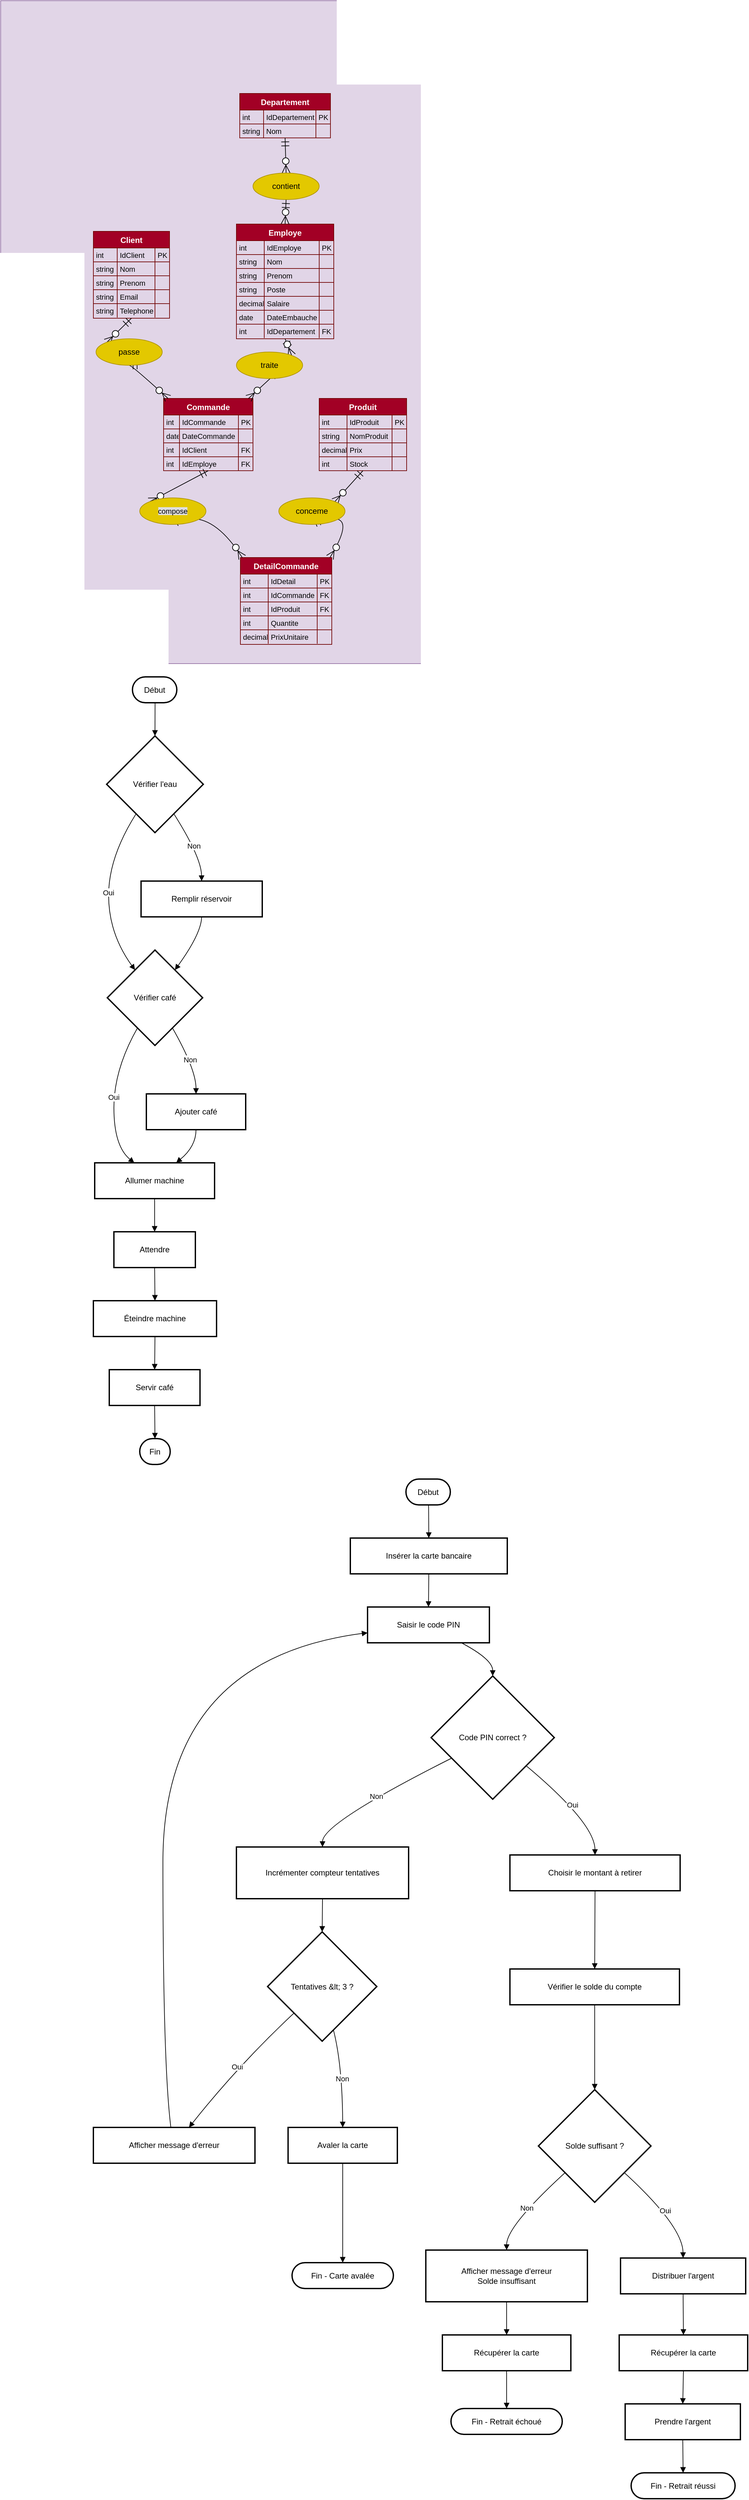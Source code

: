 <mxfile version="27.0.6">
  <diagram name="Page-1" id="S9b2VpT4zRNvYPgsGg4x">
    <mxGraphModel grid="1" page="1" gridSize="10" guides="1" tooltips="1" connect="1" arrows="1" fold="1" pageScale="1" pageWidth="827" pageHeight="1169" math="0" shadow="0">
      <root>
        <mxCell id="0" />
        <mxCell id="1" parent="0" />
        <mxCell id="u2ICtdt6ShAIkPfUBs3I-120" value="" style="rounded=0;whiteSpace=wrap;html=1;fillColor=#e1d5e7;strokeColor=#9673a6;" vertex="1" parent="1">
          <mxGeometry x="-120" y="-140" width="740" height="1000" as="geometry" />
        </mxCell>
        <mxCell id="u2ICtdt6ShAIkPfUBs3I-1" value="Departement" style="shape=table;startSize=25;container=1;collapsible=0;childLayout=tableLayout;fixedRows=1;rowLines=1;fontStyle=1;align=center;resizeLast=1;fillColor=#a20025;fontColor=#ffffff;strokeColor=#6F0000;" vertex="1" parent="1">
          <mxGeometry x="241" width="137" height="67" as="geometry" />
        </mxCell>
        <mxCell id="u2ICtdt6ShAIkPfUBs3I-2" style="shape=tableRow;horizontal=0;startSize=0;swimlaneHead=0;swimlaneBody=0;fillColor=none;collapsible=0;dropTarget=0;points=[[0,0.5],[1,0.5]];portConstraint=eastwest;top=0;left=0;right=0;bottom=0;" vertex="1" parent="u2ICtdt6ShAIkPfUBs3I-1">
          <mxGeometry y="25" width="137" height="21" as="geometry" />
        </mxCell>
        <mxCell id="u2ICtdt6ShAIkPfUBs3I-3" value="int" style="shape=partialRectangle;connectable=0;fillColor=none;top=0;left=0;bottom=0;right=0;align=left;spacingLeft=2;overflow=hidden;fontSize=11;" vertex="1" parent="u2ICtdt6ShAIkPfUBs3I-2">
          <mxGeometry width="36" height="21" as="geometry">
            <mxRectangle width="36" height="21" as="alternateBounds" />
          </mxGeometry>
        </mxCell>
        <mxCell id="u2ICtdt6ShAIkPfUBs3I-4" value="IdDepartement" style="shape=partialRectangle;connectable=0;fillColor=none;top=0;left=0;bottom=0;right=0;align=left;spacingLeft=2;overflow=hidden;fontSize=11;" vertex="1" parent="u2ICtdt6ShAIkPfUBs3I-2">
          <mxGeometry x="36" width="79" height="21" as="geometry">
            <mxRectangle width="79" height="21" as="alternateBounds" />
          </mxGeometry>
        </mxCell>
        <mxCell id="u2ICtdt6ShAIkPfUBs3I-5" value="PK" style="shape=partialRectangle;connectable=0;fillColor=none;top=0;left=0;bottom=0;right=0;align=left;spacingLeft=2;overflow=hidden;fontSize=11;" vertex="1" parent="u2ICtdt6ShAIkPfUBs3I-2">
          <mxGeometry x="115" width="22" height="21" as="geometry">
            <mxRectangle width="22" height="21" as="alternateBounds" />
          </mxGeometry>
        </mxCell>
        <mxCell id="u2ICtdt6ShAIkPfUBs3I-6" style="shape=tableRow;horizontal=0;startSize=0;swimlaneHead=0;swimlaneBody=0;fillColor=none;collapsible=0;dropTarget=0;points=[[0,0.5],[1,0.5]];portConstraint=eastwest;top=0;left=0;right=0;bottom=0;" vertex="1" parent="u2ICtdt6ShAIkPfUBs3I-1">
          <mxGeometry y="46" width="137" height="21" as="geometry" />
        </mxCell>
        <mxCell id="u2ICtdt6ShAIkPfUBs3I-7" value="string" style="shape=partialRectangle;connectable=0;fillColor=none;top=0;left=0;bottom=0;right=0;align=left;spacingLeft=2;overflow=hidden;fontSize=11;" vertex="1" parent="u2ICtdt6ShAIkPfUBs3I-6">
          <mxGeometry width="36" height="21" as="geometry">
            <mxRectangle width="36" height="21" as="alternateBounds" />
          </mxGeometry>
        </mxCell>
        <mxCell id="u2ICtdt6ShAIkPfUBs3I-8" value="Nom" style="shape=partialRectangle;connectable=0;fillColor=none;top=0;left=0;bottom=0;right=0;align=left;spacingLeft=2;overflow=hidden;fontSize=11;" vertex="1" parent="u2ICtdt6ShAIkPfUBs3I-6">
          <mxGeometry x="36" width="79" height="21" as="geometry">
            <mxRectangle width="79" height="21" as="alternateBounds" />
          </mxGeometry>
        </mxCell>
        <mxCell id="u2ICtdt6ShAIkPfUBs3I-9" value="" style="shape=partialRectangle;connectable=0;fillColor=none;top=0;left=0;bottom=0;right=0;align=left;spacingLeft=2;overflow=hidden;fontSize=11;" vertex="1" parent="u2ICtdt6ShAIkPfUBs3I-6">
          <mxGeometry x="115" width="22" height="21" as="geometry">
            <mxRectangle width="22" height="21" as="alternateBounds" />
          </mxGeometry>
        </mxCell>
        <mxCell id="u2ICtdt6ShAIkPfUBs3I-10" value="Employe" style="shape=table;startSize=25;container=1;collapsible=0;childLayout=tableLayout;fixedRows=1;rowLines=1;fontStyle=1;align=center;resizeLast=1;fillColor=#a20025;fontColor=#ffffff;strokeColor=#6F0000;" vertex="1" parent="1">
          <mxGeometry x="236" y="197" width="147" height="173" as="geometry" />
        </mxCell>
        <mxCell id="u2ICtdt6ShAIkPfUBs3I-11" style="shape=tableRow;horizontal=0;startSize=0;swimlaneHead=0;swimlaneBody=0;fillColor=none;collapsible=0;dropTarget=0;points=[[0,0.5],[1,0.5]];portConstraint=eastwest;top=0;left=0;right=0;bottom=0;" vertex="1" parent="u2ICtdt6ShAIkPfUBs3I-10">
          <mxGeometry y="25" width="147" height="21" as="geometry" />
        </mxCell>
        <mxCell id="u2ICtdt6ShAIkPfUBs3I-12" value="int" style="shape=partialRectangle;connectable=0;fillColor=none;top=0;left=0;bottom=0;right=0;align=left;spacingLeft=2;overflow=hidden;fontSize=11;" vertex="1" parent="u2ICtdt6ShAIkPfUBs3I-11">
          <mxGeometry width="42" height="21" as="geometry">
            <mxRectangle width="42" height="21" as="alternateBounds" />
          </mxGeometry>
        </mxCell>
        <mxCell id="u2ICtdt6ShAIkPfUBs3I-13" value="IdEmploye" style="shape=partialRectangle;connectable=0;fillColor=none;top=0;left=0;bottom=0;right=0;align=left;spacingLeft=2;overflow=hidden;fontSize=11;" vertex="1" parent="u2ICtdt6ShAIkPfUBs3I-11">
          <mxGeometry x="42" width="83" height="21" as="geometry">
            <mxRectangle width="83" height="21" as="alternateBounds" />
          </mxGeometry>
        </mxCell>
        <mxCell id="u2ICtdt6ShAIkPfUBs3I-14" value="PK" style="shape=partialRectangle;connectable=0;fillColor=none;top=0;left=0;bottom=0;right=0;align=left;spacingLeft=2;overflow=hidden;fontSize=11;" vertex="1" parent="u2ICtdt6ShAIkPfUBs3I-11">
          <mxGeometry x="125" width="22" height="21" as="geometry">
            <mxRectangle width="22" height="21" as="alternateBounds" />
          </mxGeometry>
        </mxCell>
        <mxCell id="u2ICtdt6ShAIkPfUBs3I-15" style="shape=tableRow;horizontal=0;startSize=0;swimlaneHead=0;swimlaneBody=0;fillColor=none;collapsible=0;dropTarget=0;points=[[0,0.5],[1,0.5]];portConstraint=eastwest;top=0;left=0;right=0;bottom=0;" vertex="1" parent="u2ICtdt6ShAIkPfUBs3I-10">
          <mxGeometry y="46" width="147" height="21" as="geometry" />
        </mxCell>
        <mxCell id="u2ICtdt6ShAIkPfUBs3I-16" value="string" style="shape=partialRectangle;connectable=0;fillColor=none;top=0;left=0;bottom=0;right=0;align=left;spacingLeft=2;overflow=hidden;fontSize=11;" vertex="1" parent="u2ICtdt6ShAIkPfUBs3I-15">
          <mxGeometry width="42" height="21" as="geometry">
            <mxRectangle width="42" height="21" as="alternateBounds" />
          </mxGeometry>
        </mxCell>
        <mxCell id="u2ICtdt6ShAIkPfUBs3I-17" value="Nom" style="shape=partialRectangle;connectable=0;fillColor=none;top=0;left=0;bottom=0;right=0;align=left;spacingLeft=2;overflow=hidden;fontSize=11;" vertex="1" parent="u2ICtdt6ShAIkPfUBs3I-15">
          <mxGeometry x="42" width="83" height="21" as="geometry">
            <mxRectangle width="83" height="21" as="alternateBounds" />
          </mxGeometry>
        </mxCell>
        <mxCell id="u2ICtdt6ShAIkPfUBs3I-18" value="" style="shape=partialRectangle;connectable=0;fillColor=none;top=0;left=0;bottom=0;right=0;align=left;spacingLeft=2;overflow=hidden;fontSize=11;" vertex="1" parent="u2ICtdt6ShAIkPfUBs3I-15">
          <mxGeometry x="125" width="22" height="21" as="geometry">
            <mxRectangle width="22" height="21" as="alternateBounds" />
          </mxGeometry>
        </mxCell>
        <mxCell id="u2ICtdt6ShAIkPfUBs3I-19" style="shape=tableRow;horizontal=0;startSize=0;swimlaneHead=0;swimlaneBody=0;fillColor=none;collapsible=0;dropTarget=0;points=[[0,0.5],[1,0.5]];portConstraint=eastwest;top=0;left=0;right=0;bottom=0;" vertex="1" parent="u2ICtdt6ShAIkPfUBs3I-10">
          <mxGeometry y="67" width="147" height="21" as="geometry" />
        </mxCell>
        <mxCell id="u2ICtdt6ShAIkPfUBs3I-20" value="string" style="shape=partialRectangle;connectable=0;fillColor=none;top=0;left=0;bottom=0;right=0;align=left;spacingLeft=2;overflow=hidden;fontSize=11;" vertex="1" parent="u2ICtdt6ShAIkPfUBs3I-19">
          <mxGeometry width="42" height="21" as="geometry">
            <mxRectangle width="42" height="21" as="alternateBounds" />
          </mxGeometry>
        </mxCell>
        <mxCell id="u2ICtdt6ShAIkPfUBs3I-21" value="Prenom" style="shape=partialRectangle;connectable=0;fillColor=none;top=0;left=0;bottom=0;right=0;align=left;spacingLeft=2;overflow=hidden;fontSize=11;" vertex="1" parent="u2ICtdt6ShAIkPfUBs3I-19">
          <mxGeometry x="42" width="83" height="21" as="geometry">
            <mxRectangle width="83" height="21" as="alternateBounds" />
          </mxGeometry>
        </mxCell>
        <mxCell id="u2ICtdt6ShAIkPfUBs3I-22" value="" style="shape=partialRectangle;connectable=0;fillColor=none;top=0;left=0;bottom=0;right=0;align=left;spacingLeft=2;overflow=hidden;fontSize=11;" vertex="1" parent="u2ICtdt6ShAIkPfUBs3I-19">
          <mxGeometry x="125" width="22" height="21" as="geometry">
            <mxRectangle width="22" height="21" as="alternateBounds" />
          </mxGeometry>
        </mxCell>
        <mxCell id="u2ICtdt6ShAIkPfUBs3I-23" style="shape=tableRow;horizontal=0;startSize=0;swimlaneHead=0;swimlaneBody=0;fillColor=none;collapsible=0;dropTarget=0;points=[[0,0.5],[1,0.5]];portConstraint=eastwest;top=0;left=0;right=0;bottom=0;" vertex="1" parent="u2ICtdt6ShAIkPfUBs3I-10">
          <mxGeometry y="88" width="147" height="21" as="geometry" />
        </mxCell>
        <mxCell id="u2ICtdt6ShAIkPfUBs3I-24" value="string" style="shape=partialRectangle;connectable=0;fillColor=none;top=0;left=0;bottom=0;right=0;align=left;spacingLeft=2;overflow=hidden;fontSize=11;" vertex="1" parent="u2ICtdt6ShAIkPfUBs3I-23">
          <mxGeometry width="42" height="21" as="geometry">
            <mxRectangle width="42" height="21" as="alternateBounds" />
          </mxGeometry>
        </mxCell>
        <mxCell id="u2ICtdt6ShAIkPfUBs3I-25" value="Poste" style="shape=partialRectangle;connectable=0;fillColor=none;top=0;left=0;bottom=0;right=0;align=left;spacingLeft=2;overflow=hidden;fontSize=11;" vertex="1" parent="u2ICtdt6ShAIkPfUBs3I-23">
          <mxGeometry x="42" width="83" height="21" as="geometry">
            <mxRectangle width="83" height="21" as="alternateBounds" />
          </mxGeometry>
        </mxCell>
        <mxCell id="u2ICtdt6ShAIkPfUBs3I-26" value="" style="shape=partialRectangle;connectable=0;fillColor=none;top=0;left=0;bottom=0;right=0;align=left;spacingLeft=2;overflow=hidden;fontSize=11;" vertex="1" parent="u2ICtdt6ShAIkPfUBs3I-23">
          <mxGeometry x="125" width="22" height="21" as="geometry">
            <mxRectangle width="22" height="21" as="alternateBounds" />
          </mxGeometry>
        </mxCell>
        <mxCell id="u2ICtdt6ShAIkPfUBs3I-27" style="shape=tableRow;horizontal=0;startSize=0;swimlaneHead=0;swimlaneBody=0;fillColor=none;collapsible=0;dropTarget=0;points=[[0,0.5],[1,0.5]];portConstraint=eastwest;top=0;left=0;right=0;bottom=0;" vertex="1" parent="u2ICtdt6ShAIkPfUBs3I-10">
          <mxGeometry y="109" width="147" height="21" as="geometry" />
        </mxCell>
        <mxCell id="u2ICtdt6ShAIkPfUBs3I-28" value="decimal" style="shape=partialRectangle;connectable=0;fillColor=none;top=0;left=0;bottom=0;right=0;align=left;spacingLeft=2;overflow=hidden;fontSize=11;" vertex="1" parent="u2ICtdt6ShAIkPfUBs3I-27">
          <mxGeometry width="42" height="21" as="geometry">
            <mxRectangle width="42" height="21" as="alternateBounds" />
          </mxGeometry>
        </mxCell>
        <mxCell id="u2ICtdt6ShAIkPfUBs3I-29" value="Salaire" style="shape=partialRectangle;connectable=0;fillColor=none;top=0;left=0;bottom=0;right=0;align=left;spacingLeft=2;overflow=hidden;fontSize=11;" vertex="1" parent="u2ICtdt6ShAIkPfUBs3I-27">
          <mxGeometry x="42" width="83" height="21" as="geometry">
            <mxRectangle width="83" height="21" as="alternateBounds" />
          </mxGeometry>
        </mxCell>
        <mxCell id="u2ICtdt6ShAIkPfUBs3I-30" value="" style="shape=partialRectangle;connectable=0;fillColor=none;top=0;left=0;bottom=0;right=0;align=left;spacingLeft=2;overflow=hidden;fontSize=11;" vertex="1" parent="u2ICtdt6ShAIkPfUBs3I-27">
          <mxGeometry x="125" width="22" height="21" as="geometry">
            <mxRectangle width="22" height="21" as="alternateBounds" />
          </mxGeometry>
        </mxCell>
        <mxCell id="u2ICtdt6ShAIkPfUBs3I-31" style="shape=tableRow;horizontal=0;startSize=0;swimlaneHead=0;swimlaneBody=0;fillColor=none;collapsible=0;dropTarget=0;points=[[0,0.5],[1,0.5]];portConstraint=eastwest;top=0;left=0;right=0;bottom=0;" vertex="1" parent="u2ICtdt6ShAIkPfUBs3I-10">
          <mxGeometry y="130" width="147" height="21" as="geometry" />
        </mxCell>
        <mxCell id="u2ICtdt6ShAIkPfUBs3I-32" value="date" style="shape=partialRectangle;connectable=0;fillColor=none;top=0;left=0;bottom=0;right=0;align=left;spacingLeft=2;overflow=hidden;fontSize=11;" vertex="1" parent="u2ICtdt6ShAIkPfUBs3I-31">
          <mxGeometry width="42" height="21" as="geometry">
            <mxRectangle width="42" height="21" as="alternateBounds" />
          </mxGeometry>
        </mxCell>
        <mxCell id="u2ICtdt6ShAIkPfUBs3I-33" value="DateEmbauche" style="shape=partialRectangle;connectable=0;fillColor=none;top=0;left=0;bottom=0;right=0;align=left;spacingLeft=2;overflow=hidden;fontSize=11;" vertex="1" parent="u2ICtdt6ShAIkPfUBs3I-31">
          <mxGeometry x="42" width="83" height="21" as="geometry">
            <mxRectangle width="83" height="21" as="alternateBounds" />
          </mxGeometry>
        </mxCell>
        <mxCell id="u2ICtdt6ShAIkPfUBs3I-34" value="" style="shape=partialRectangle;connectable=0;fillColor=none;top=0;left=0;bottom=0;right=0;align=left;spacingLeft=2;overflow=hidden;fontSize=11;" vertex="1" parent="u2ICtdt6ShAIkPfUBs3I-31">
          <mxGeometry x="125" width="22" height="21" as="geometry">
            <mxRectangle width="22" height="21" as="alternateBounds" />
          </mxGeometry>
        </mxCell>
        <mxCell id="u2ICtdt6ShAIkPfUBs3I-35" style="shape=tableRow;horizontal=0;startSize=0;swimlaneHead=0;swimlaneBody=0;fillColor=none;collapsible=0;dropTarget=0;points=[[0,0.5],[1,0.5]];portConstraint=eastwest;top=0;left=0;right=0;bottom=0;" vertex="1" parent="u2ICtdt6ShAIkPfUBs3I-10">
          <mxGeometry y="151" width="147" height="21" as="geometry" />
        </mxCell>
        <mxCell id="u2ICtdt6ShAIkPfUBs3I-36" value="int" style="shape=partialRectangle;connectable=0;fillColor=none;top=0;left=0;bottom=0;right=0;align=left;spacingLeft=2;overflow=hidden;fontSize=11;" vertex="1" parent="u2ICtdt6ShAIkPfUBs3I-35">
          <mxGeometry width="42" height="21" as="geometry">
            <mxRectangle width="42" height="21" as="alternateBounds" />
          </mxGeometry>
        </mxCell>
        <mxCell id="u2ICtdt6ShAIkPfUBs3I-37" value="IdDepartement" style="shape=partialRectangle;connectable=0;fillColor=none;top=0;left=0;bottom=0;right=0;align=left;spacingLeft=2;overflow=hidden;fontSize=11;" vertex="1" parent="u2ICtdt6ShAIkPfUBs3I-35">
          <mxGeometry x="42" width="83" height="21" as="geometry">
            <mxRectangle width="83" height="21" as="alternateBounds" />
          </mxGeometry>
        </mxCell>
        <mxCell id="u2ICtdt6ShAIkPfUBs3I-38" value="FK" style="shape=partialRectangle;connectable=0;fillColor=none;top=0;left=0;bottom=0;right=0;align=left;spacingLeft=2;overflow=hidden;fontSize=11;" vertex="1" parent="u2ICtdt6ShAIkPfUBs3I-35">
          <mxGeometry x="125" width="22" height="21" as="geometry">
            <mxRectangle width="22" height="21" as="alternateBounds" />
          </mxGeometry>
        </mxCell>
        <mxCell id="u2ICtdt6ShAIkPfUBs3I-39" value="Client" style="shape=table;startSize=25;container=1;collapsible=0;childLayout=tableLayout;fixedRows=1;rowLines=1;fontStyle=1;align=center;resizeLast=1;fillColor=#a20025;fontColor=#ffffff;strokeColor=#6F0000;" vertex="1" parent="1">
          <mxGeometry x="20" y="208" width="115" height="131" as="geometry" />
        </mxCell>
        <mxCell id="u2ICtdt6ShAIkPfUBs3I-40" style="shape=tableRow;horizontal=0;startSize=0;swimlaneHead=0;swimlaneBody=0;fillColor=none;collapsible=0;dropTarget=0;points=[[0,0.5],[1,0.5]];portConstraint=eastwest;top=0;left=0;right=0;bottom=0;" vertex="1" parent="u2ICtdt6ShAIkPfUBs3I-39">
          <mxGeometry y="25" width="115" height="21" as="geometry" />
        </mxCell>
        <mxCell id="u2ICtdt6ShAIkPfUBs3I-41" value="int" style="shape=partialRectangle;connectable=0;fillColor=none;top=0;left=0;bottom=0;right=0;align=left;spacingLeft=2;overflow=hidden;fontSize=11;" vertex="1" parent="u2ICtdt6ShAIkPfUBs3I-40">
          <mxGeometry width="36" height="21" as="geometry">
            <mxRectangle width="36" height="21" as="alternateBounds" />
          </mxGeometry>
        </mxCell>
        <mxCell id="u2ICtdt6ShAIkPfUBs3I-42" value="IdClient" style="shape=partialRectangle;connectable=0;fillColor=none;top=0;left=0;bottom=0;right=0;align=left;spacingLeft=2;overflow=hidden;fontSize=11;" vertex="1" parent="u2ICtdt6ShAIkPfUBs3I-40">
          <mxGeometry x="36" width="57" height="21" as="geometry">
            <mxRectangle width="57" height="21" as="alternateBounds" />
          </mxGeometry>
        </mxCell>
        <mxCell id="u2ICtdt6ShAIkPfUBs3I-43" value="PK" style="shape=partialRectangle;connectable=0;fillColor=none;top=0;left=0;bottom=0;right=0;align=left;spacingLeft=2;overflow=hidden;fontSize=11;" vertex="1" parent="u2ICtdt6ShAIkPfUBs3I-40">
          <mxGeometry x="93" width="22" height="21" as="geometry">
            <mxRectangle width="22" height="21" as="alternateBounds" />
          </mxGeometry>
        </mxCell>
        <mxCell id="u2ICtdt6ShAIkPfUBs3I-44" style="shape=tableRow;horizontal=0;startSize=0;swimlaneHead=0;swimlaneBody=0;fillColor=none;collapsible=0;dropTarget=0;points=[[0,0.5],[1,0.5]];portConstraint=eastwest;top=0;left=0;right=0;bottom=0;" vertex="1" parent="u2ICtdt6ShAIkPfUBs3I-39">
          <mxGeometry y="46" width="115" height="21" as="geometry" />
        </mxCell>
        <mxCell id="u2ICtdt6ShAIkPfUBs3I-45" value="string" style="shape=partialRectangle;connectable=0;fillColor=none;top=0;left=0;bottom=0;right=0;align=left;spacingLeft=2;overflow=hidden;fontSize=11;" vertex="1" parent="u2ICtdt6ShAIkPfUBs3I-44">
          <mxGeometry width="36" height="21" as="geometry">
            <mxRectangle width="36" height="21" as="alternateBounds" />
          </mxGeometry>
        </mxCell>
        <mxCell id="u2ICtdt6ShAIkPfUBs3I-46" value="Nom" style="shape=partialRectangle;connectable=0;fillColor=none;top=0;left=0;bottom=0;right=0;align=left;spacingLeft=2;overflow=hidden;fontSize=11;" vertex="1" parent="u2ICtdt6ShAIkPfUBs3I-44">
          <mxGeometry x="36" width="57" height="21" as="geometry">
            <mxRectangle width="57" height="21" as="alternateBounds" />
          </mxGeometry>
        </mxCell>
        <mxCell id="u2ICtdt6ShAIkPfUBs3I-47" value="" style="shape=partialRectangle;connectable=0;fillColor=none;top=0;left=0;bottom=0;right=0;align=left;spacingLeft=2;overflow=hidden;fontSize=11;" vertex="1" parent="u2ICtdt6ShAIkPfUBs3I-44">
          <mxGeometry x="93" width="22" height="21" as="geometry">
            <mxRectangle width="22" height="21" as="alternateBounds" />
          </mxGeometry>
        </mxCell>
        <mxCell id="u2ICtdt6ShAIkPfUBs3I-48" style="shape=tableRow;horizontal=0;startSize=0;swimlaneHead=0;swimlaneBody=0;fillColor=none;collapsible=0;dropTarget=0;points=[[0,0.5],[1,0.5]];portConstraint=eastwest;top=0;left=0;right=0;bottom=0;" vertex="1" parent="u2ICtdt6ShAIkPfUBs3I-39">
          <mxGeometry y="67" width="115" height="21" as="geometry" />
        </mxCell>
        <mxCell id="u2ICtdt6ShAIkPfUBs3I-49" value="string" style="shape=partialRectangle;connectable=0;fillColor=none;top=0;left=0;bottom=0;right=0;align=left;spacingLeft=2;overflow=hidden;fontSize=11;" vertex="1" parent="u2ICtdt6ShAIkPfUBs3I-48">
          <mxGeometry width="36" height="21" as="geometry">
            <mxRectangle width="36" height="21" as="alternateBounds" />
          </mxGeometry>
        </mxCell>
        <mxCell id="u2ICtdt6ShAIkPfUBs3I-50" value="Prenom" style="shape=partialRectangle;connectable=0;fillColor=none;top=0;left=0;bottom=0;right=0;align=left;spacingLeft=2;overflow=hidden;fontSize=11;" vertex="1" parent="u2ICtdt6ShAIkPfUBs3I-48">
          <mxGeometry x="36" width="57" height="21" as="geometry">
            <mxRectangle width="57" height="21" as="alternateBounds" />
          </mxGeometry>
        </mxCell>
        <mxCell id="u2ICtdt6ShAIkPfUBs3I-51" value="" style="shape=partialRectangle;connectable=0;fillColor=none;top=0;left=0;bottom=0;right=0;align=left;spacingLeft=2;overflow=hidden;fontSize=11;" vertex="1" parent="u2ICtdt6ShAIkPfUBs3I-48">
          <mxGeometry x="93" width="22" height="21" as="geometry">
            <mxRectangle width="22" height="21" as="alternateBounds" />
          </mxGeometry>
        </mxCell>
        <mxCell id="u2ICtdt6ShAIkPfUBs3I-52" style="shape=tableRow;horizontal=0;startSize=0;swimlaneHead=0;swimlaneBody=0;fillColor=none;collapsible=0;dropTarget=0;points=[[0,0.5],[1,0.5]];portConstraint=eastwest;top=0;left=0;right=0;bottom=0;" vertex="1" parent="u2ICtdt6ShAIkPfUBs3I-39">
          <mxGeometry y="88" width="115" height="21" as="geometry" />
        </mxCell>
        <mxCell id="u2ICtdt6ShAIkPfUBs3I-53" value="string" style="shape=partialRectangle;connectable=0;fillColor=none;top=0;left=0;bottom=0;right=0;align=left;spacingLeft=2;overflow=hidden;fontSize=11;" vertex="1" parent="u2ICtdt6ShAIkPfUBs3I-52">
          <mxGeometry width="36" height="21" as="geometry">
            <mxRectangle width="36" height="21" as="alternateBounds" />
          </mxGeometry>
        </mxCell>
        <mxCell id="u2ICtdt6ShAIkPfUBs3I-54" value="Email" style="shape=partialRectangle;connectable=0;fillColor=none;top=0;left=0;bottom=0;right=0;align=left;spacingLeft=2;overflow=hidden;fontSize=11;" vertex="1" parent="u2ICtdt6ShAIkPfUBs3I-52">
          <mxGeometry x="36" width="57" height="21" as="geometry">
            <mxRectangle width="57" height="21" as="alternateBounds" />
          </mxGeometry>
        </mxCell>
        <mxCell id="u2ICtdt6ShAIkPfUBs3I-55" value="" style="shape=partialRectangle;connectable=0;fillColor=none;top=0;left=0;bottom=0;right=0;align=left;spacingLeft=2;overflow=hidden;fontSize=11;" vertex="1" parent="u2ICtdt6ShAIkPfUBs3I-52">
          <mxGeometry x="93" width="22" height="21" as="geometry">
            <mxRectangle width="22" height="21" as="alternateBounds" />
          </mxGeometry>
        </mxCell>
        <mxCell id="u2ICtdt6ShAIkPfUBs3I-56" style="shape=tableRow;horizontal=0;startSize=0;swimlaneHead=0;swimlaneBody=0;fillColor=none;collapsible=0;dropTarget=0;points=[[0,0.5],[1,0.5]];portConstraint=eastwest;top=0;left=0;right=0;bottom=0;" vertex="1" parent="u2ICtdt6ShAIkPfUBs3I-39">
          <mxGeometry y="109" width="115" height="21" as="geometry" />
        </mxCell>
        <mxCell id="u2ICtdt6ShAIkPfUBs3I-57" value="string" style="shape=partialRectangle;connectable=0;fillColor=none;top=0;left=0;bottom=0;right=0;align=left;spacingLeft=2;overflow=hidden;fontSize=11;" vertex="1" parent="u2ICtdt6ShAIkPfUBs3I-56">
          <mxGeometry width="36" height="21" as="geometry">
            <mxRectangle width="36" height="21" as="alternateBounds" />
          </mxGeometry>
        </mxCell>
        <mxCell id="u2ICtdt6ShAIkPfUBs3I-58" value="Telephone" style="shape=partialRectangle;connectable=0;fillColor=none;top=0;left=0;bottom=0;right=0;align=left;spacingLeft=2;overflow=hidden;fontSize=11;" vertex="1" parent="u2ICtdt6ShAIkPfUBs3I-56">
          <mxGeometry x="36" width="57" height="21" as="geometry">
            <mxRectangle width="57" height="21" as="alternateBounds" />
          </mxGeometry>
        </mxCell>
        <mxCell id="u2ICtdt6ShAIkPfUBs3I-59" value="" style="shape=partialRectangle;connectable=0;fillColor=none;top=0;left=0;bottom=0;right=0;align=left;spacingLeft=2;overflow=hidden;fontSize=11;" vertex="1" parent="u2ICtdt6ShAIkPfUBs3I-56">
          <mxGeometry x="93" width="22" height="21" as="geometry">
            <mxRectangle width="22" height="21" as="alternateBounds" />
          </mxGeometry>
        </mxCell>
        <mxCell id="u2ICtdt6ShAIkPfUBs3I-60" value="Commande" style="shape=table;startSize=25;container=1;collapsible=0;childLayout=tableLayout;fixedRows=1;rowLines=1;fontStyle=1;align=center;resizeLast=1;fillColor=#a20025;fontColor=#ffffff;strokeColor=#6F0000;" vertex="1" parent="1">
          <mxGeometry x="126" y="460" width="135" height="109" as="geometry" />
        </mxCell>
        <mxCell id="u2ICtdt6ShAIkPfUBs3I-61" style="shape=tableRow;horizontal=0;startSize=0;swimlaneHead=0;swimlaneBody=0;fillColor=none;collapsible=0;dropTarget=0;points=[[0,0.5],[1,0.5]];portConstraint=eastwest;top=0;left=0;right=0;bottom=0;" vertex="1" parent="u2ICtdt6ShAIkPfUBs3I-60">
          <mxGeometry y="25" width="135" height="21" as="geometry" />
        </mxCell>
        <mxCell id="u2ICtdt6ShAIkPfUBs3I-62" value="int" style="shape=partialRectangle;connectable=0;fillColor=none;top=0;left=0;bottom=0;right=0;align=left;spacingLeft=2;overflow=hidden;fontSize=11;" vertex="1" parent="u2ICtdt6ShAIkPfUBs3I-61">
          <mxGeometry width="24" height="21" as="geometry">
            <mxRectangle width="24" height="21" as="alternateBounds" />
          </mxGeometry>
        </mxCell>
        <mxCell id="u2ICtdt6ShAIkPfUBs3I-63" value="IdCommande" style="shape=partialRectangle;connectable=0;fillColor=none;top=0;left=0;bottom=0;right=0;align=left;spacingLeft=2;overflow=hidden;fontSize=11;" vertex="1" parent="u2ICtdt6ShAIkPfUBs3I-61">
          <mxGeometry x="24" width="89" height="21" as="geometry">
            <mxRectangle width="89" height="21" as="alternateBounds" />
          </mxGeometry>
        </mxCell>
        <mxCell id="u2ICtdt6ShAIkPfUBs3I-64" value="PK" style="shape=partialRectangle;connectable=0;fillColor=none;top=0;left=0;bottom=0;right=0;align=left;spacingLeft=2;overflow=hidden;fontSize=11;" vertex="1" parent="u2ICtdt6ShAIkPfUBs3I-61">
          <mxGeometry x="113" width="22" height="21" as="geometry">
            <mxRectangle width="22" height="21" as="alternateBounds" />
          </mxGeometry>
        </mxCell>
        <mxCell id="u2ICtdt6ShAIkPfUBs3I-65" style="shape=tableRow;horizontal=0;startSize=0;swimlaneHead=0;swimlaneBody=0;fillColor=none;collapsible=0;dropTarget=0;points=[[0,0.5],[1,0.5]];portConstraint=eastwest;top=0;left=0;right=0;bottom=0;" vertex="1" parent="u2ICtdt6ShAIkPfUBs3I-60">
          <mxGeometry y="46" width="135" height="21" as="geometry" />
        </mxCell>
        <mxCell id="u2ICtdt6ShAIkPfUBs3I-66" value="date" style="shape=partialRectangle;connectable=0;fillColor=none;top=0;left=0;bottom=0;right=0;align=left;spacingLeft=2;overflow=hidden;fontSize=11;" vertex="1" parent="u2ICtdt6ShAIkPfUBs3I-65">
          <mxGeometry width="24" height="21" as="geometry">
            <mxRectangle width="24" height="21" as="alternateBounds" />
          </mxGeometry>
        </mxCell>
        <mxCell id="u2ICtdt6ShAIkPfUBs3I-67" value="DateCommande" style="shape=partialRectangle;connectable=0;fillColor=none;top=0;left=0;bottom=0;right=0;align=left;spacingLeft=2;overflow=hidden;fontSize=11;" vertex="1" parent="u2ICtdt6ShAIkPfUBs3I-65">
          <mxGeometry x="24" width="89" height="21" as="geometry">
            <mxRectangle width="89" height="21" as="alternateBounds" />
          </mxGeometry>
        </mxCell>
        <mxCell id="u2ICtdt6ShAIkPfUBs3I-68" value="" style="shape=partialRectangle;connectable=0;fillColor=none;top=0;left=0;bottom=0;right=0;align=left;spacingLeft=2;overflow=hidden;fontSize=11;" vertex="1" parent="u2ICtdt6ShAIkPfUBs3I-65">
          <mxGeometry x="113" width="22" height="21" as="geometry">
            <mxRectangle width="22" height="21" as="alternateBounds" />
          </mxGeometry>
        </mxCell>
        <mxCell id="u2ICtdt6ShAIkPfUBs3I-69" style="shape=tableRow;horizontal=0;startSize=0;swimlaneHead=0;swimlaneBody=0;fillColor=none;collapsible=0;dropTarget=0;points=[[0,0.5],[1,0.5]];portConstraint=eastwest;top=0;left=0;right=0;bottom=0;" vertex="1" parent="u2ICtdt6ShAIkPfUBs3I-60">
          <mxGeometry y="67" width="135" height="21" as="geometry" />
        </mxCell>
        <mxCell id="u2ICtdt6ShAIkPfUBs3I-70" value="int" style="shape=partialRectangle;connectable=0;fillColor=none;top=0;left=0;bottom=0;right=0;align=left;spacingLeft=2;overflow=hidden;fontSize=11;" vertex="1" parent="u2ICtdt6ShAIkPfUBs3I-69">
          <mxGeometry width="24" height="21" as="geometry">
            <mxRectangle width="24" height="21" as="alternateBounds" />
          </mxGeometry>
        </mxCell>
        <mxCell id="u2ICtdt6ShAIkPfUBs3I-71" value="IdClient" style="shape=partialRectangle;connectable=0;fillColor=none;top=0;left=0;bottom=0;right=0;align=left;spacingLeft=2;overflow=hidden;fontSize=11;" vertex="1" parent="u2ICtdt6ShAIkPfUBs3I-69">
          <mxGeometry x="24" width="89" height="21" as="geometry">
            <mxRectangle width="89" height="21" as="alternateBounds" />
          </mxGeometry>
        </mxCell>
        <mxCell id="u2ICtdt6ShAIkPfUBs3I-72" value="FK" style="shape=partialRectangle;connectable=0;fillColor=none;top=0;left=0;bottom=0;right=0;align=left;spacingLeft=2;overflow=hidden;fontSize=11;" vertex="1" parent="u2ICtdt6ShAIkPfUBs3I-69">
          <mxGeometry x="113" width="22" height="21" as="geometry">
            <mxRectangle width="22" height="21" as="alternateBounds" />
          </mxGeometry>
        </mxCell>
        <mxCell id="u2ICtdt6ShAIkPfUBs3I-73" style="shape=tableRow;horizontal=0;startSize=0;swimlaneHead=0;swimlaneBody=0;fillColor=none;collapsible=0;dropTarget=0;points=[[0,0.5],[1,0.5]];portConstraint=eastwest;top=0;left=0;right=0;bottom=0;" vertex="1" parent="u2ICtdt6ShAIkPfUBs3I-60">
          <mxGeometry y="88" width="135" height="21" as="geometry" />
        </mxCell>
        <mxCell id="u2ICtdt6ShAIkPfUBs3I-74" value="int" style="shape=partialRectangle;connectable=0;fillColor=none;top=0;left=0;bottom=0;right=0;align=left;spacingLeft=2;overflow=hidden;fontSize=11;" vertex="1" parent="u2ICtdt6ShAIkPfUBs3I-73">
          <mxGeometry width="24" height="21" as="geometry">
            <mxRectangle width="24" height="21" as="alternateBounds" />
          </mxGeometry>
        </mxCell>
        <mxCell id="u2ICtdt6ShAIkPfUBs3I-75" value="IdEmploye" style="shape=partialRectangle;connectable=0;fillColor=none;top=0;left=0;bottom=0;right=0;align=left;spacingLeft=2;overflow=hidden;fontSize=11;" vertex="1" parent="u2ICtdt6ShAIkPfUBs3I-73">
          <mxGeometry x="24" width="89" height="21" as="geometry">
            <mxRectangle width="89" height="21" as="alternateBounds" />
          </mxGeometry>
        </mxCell>
        <mxCell id="u2ICtdt6ShAIkPfUBs3I-76" value="FK" style="shape=partialRectangle;connectable=0;fillColor=none;top=0;left=0;bottom=0;right=0;align=left;spacingLeft=2;overflow=hidden;fontSize=11;" vertex="1" parent="u2ICtdt6ShAIkPfUBs3I-73">
          <mxGeometry x="113" width="22" height="21" as="geometry">
            <mxRectangle width="22" height="21" as="alternateBounds" />
          </mxGeometry>
        </mxCell>
        <mxCell id="u2ICtdt6ShAIkPfUBs3I-77" value="DetailCommande" style="shape=table;startSize=25;container=1;collapsible=0;childLayout=tableLayout;fixedRows=1;rowLines=1;fontStyle=1;align=center;resizeLast=1;fillColor=#a20025;fontColor=#ffffff;strokeColor=#6F0000;" vertex="1" parent="1">
          <mxGeometry x="242" y="700" width="138" height="131" as="geometry" />
        </mxCell>
        <mxCell id="u2ICtdt6ShAIkPfUBs3I-78" style="shape=tableRow;horizontal=0;startSize=0;swimlaneHead=0;swimlaneBody=0;fillColor=none;collapsible=0;dropTarget=0;points=[[0,0.5],[1,0.5]];portConstraint=eastwest;top=0;left=0;right=0;bottom=0;" vertex="1" parent="u2ICtdt6ShAIkPfUBs3I-77">
          <mxGeometry y="25" width="138" height="21" as="geometry" />
        </mxCell>
        <mxCell id="u2ICtdt6ShAIkPfUBs3I-79" value="int" style="shape=partialRectangle;connectable=0;fillColor=none;top=0;left=0;bottom=0;right=0;align=left;spacingLeft=2;overflow=hidden;fontSize=11;" vertex="1" parent="u2ICtdt6ShAIkPfUBs3I-78">
          <mxGeometry width="42" height="21" as="geometry">
            <mxRectangle width="42" height="21" as="alternateBounds" />
          </mxGeometry>
        </mxCell>
        <mxCell id="u2ICtdt6ShAIkPfUBs3I-80" value="IdDetail" style="shape=partialRectangle;connectable=0;fillColor=none;top=0;left=0;bottom=0;right=0;align=left;spacingLeft=2;overflow=hidden;fontSize=11;" vertex="1" parent="u2ICtdt6ShAIkPfUBs3I-78">
          <mxGeometry x="42" width="74" height="21" as="geometry">
            <mxRectangle width="74" height="21" as="alternateBounds" />
          </mxGeometry>
        </mxCell>
        <mxCell id="u2ICtdt6ShAIkPfUBs3I-81" value="PK" style="shape=partialRectangle;connectable=0;fillColor=none;top=0;left=0;bottom=0;right=0;align=left;spacingLeft=2;overflow=hidden;fontSize=11;" vertex="1" parent="u2ICtdt6ShAIkPfUBs3I-78">
          <mxGeometry x="116" width="22" height="21" as="geometry">
            <mxRectangle width="22" height="21" as="alternateBounds" />
          </mxGeometry>
        </mxCell>
        <mxCell id="u2ICtdt6ShAIkPfUBs3I-82" style="shape=tableRow;horizontal=0;startSize=0;swimlaneHead=0;swimlaneBody=0;fillColor=none;collapsible=0;dropTarget=0;points=[[0,0.5],[1,0.5]];portConstraint=eastwest;top=0;left=0;right=0;bottom=0;" vertex="1" parent="u2ICtdt6ShAIkPfUBs3I-77">
          <mxGeometry y="46" width="138" height="21" as="geometry" />
        </mxCell>
        <mxCell id="u2ICtdt6ShAIkPfUBs3I-83" value="int" style="shape=partialRectangle;connectable=0;fillColor=none;top=0;left=0;bottom=0;right=0;align=left;spacingLeft=2;overflow=hidden;fontSize=11;" vertex="1" parent="u2ICtdt6ShAIkPfUBs3I-82">
          <mxGeometry width="42" height="21" as="geometry">
            <mxRectangle width="42" height="21" as="alternateBounds" />
          </mxGeometry>
        </mxCell>
        <mxCell id="u2ICtdt6ShAIkPfUBs3I-84" value="IdCommande" style="shape=partialRectangle;connectable=0;fillColor=none;top=0;left=0;bottom=0;right=0;align=left;spacingLeft=2;overflow=hidden;fontSize=11;" vertex="1" parent="u2ICtdt6ShAIkPfUBs3I-82">
          <mxGeometry x="42" width="74" height="21" as="geometry">
            <mxRectangle width="74" height="21" as="alternateBounds" />
          </mxGeometry>
        </mxCell>
        <mxCell id="u2ICtdt6ShAIkPfUBs3I-85" value="FK" style="shape=partialRectangle;connectable=0;fillColor=none;top=0;left=0;bottom=0;right=0;align=left;spacingLeft=2;overflow=hidden;fontSize=11;" vertex="1" parent="u2ICtdt6ShAIkPfUBs3I-82">
          <mxGeometry x="116" width="22" height="21" as="geometry">
            <mxRectangle width="22" height="21" as="alternateBounds" />
          </mxGeometry>
        </mxCell>
        <mxCell id="u2ICtdt6ShAIkPfUBs3I-86" style="shape=tableRow;horizontal=0;startSize=0;swimlaneHead=0;swimlaneBody=0;fillColor=none;collapsible=0;dropTarget=0;points=[[0,0.5],[1,0.5]];portConstraint=eastwest;top=0;left=0;right=0;bottom=0;" vertex="1" parent="u2ICtdt6ShAIkPfUBs3I-77">
          <mxGeometry y="67" width="138" height="21" as="geometry" />
        </mxCell>
        <mxCell id="u2ICtdt6ShAIkPfUBs3I-87" value="int" style="shape=partialRectangle;connectable=0;fillColor=none;top=0;left=0;bottom=0;right=0;align=left;spacingLeft=2;overflow=hidden;fontSize=11;" vertex="1" parent="u2ICtdt6ShAIkPfUBs3I-86">
          <mxGeometry width="42" height="21" as="geometry">
            <mxRectangle width="42" height="21" as="alternateBounds" />
          </mxGeometry>
        </mxCell>
        <mxCell id="u2ICtdt6ShAIkPfUBs3I-88" value="IdProduit" style="shape=partialRectangle;connectable=0;fillColor=none;top=0;left=0;bottom=0;right=0;align=left;spacingLeft=2;overflow=hidden;fontSize=11;" vertex="1" parent="u2ICtdt6ShAIkPfUBs3I-86">
          <mxGeometry x="42" width="74" height="21" as="geometry">
            <mxRectangle width="74" height="21" as="alternateBounds" />
          </mxGeometry>
        </mxCell>
        <mxCell id="u2ICtdt6ShAIkPfUBs3I-89" value="FK" style="shape=partialRectangle;connectable=0;fillColor=none;top=0;left=0;bottom=0;right=0;align=left;spacingLeft=2;overflow=hidden;fontSize=11;" vertex="1" parent="u2ICtdt6ShAIkPfUBs3I-86">
          <mxGeometry x="116" width="22" height="21" as="geometry">
            <mxRectangle width="22" height="21" as="alternateBounds" />
          </mxGeometry>
        </mxCell>
        <mxCell id="u2ICtdt6ShAIkPfUBs3I-90" style="shape=tableRow;horizontal=0;startSize=0;swimlaneHead=0;swimlaneBody=0;fillColor=none;collapsible=0;dropTarget=0;points=[[0,0.5],[1,0.5]];portConstraint=eastwest;top=0;left=0;right=0;bottom=0;" vertex="1" parent="u2ICtdt6ShAIkPfUBs3I-77">
          <mxGeometry y="88" width="138" height="21" as="geometry" />
        </mxCell>
        <mxCell id="u2ICtdt6ShAIkPfUBs3I-91" value="int" style="shape=partialRectangle;connectable=0;fillColor=none;top=0;left=0;bottom=0;right=0;align=left;spacingLeft=2;overflow=hidden;fontSize=11;" vertex="1" parent="u2ICtdt6ShAIkPfUBs3I-90">
          <mxGeometry width="42" height="21" as="geometry">
            <mxRectangle width="42" height="21" as="alternateBounds" />
          </mxGeometry>
        </mxCell>
        <mxCell id="u2ICtdt6ShAIkPfUBs3I-92" value="Quantite" style="shape=partialRectangle;connectable=0;fillColor=none;top=0;left=0;bottom=0;right=0;align=left;spacingLeft=2;overflow=hidden;fontSize=11;" vertex="1" parent="u2ICtdt6ShAIkPfUBs3I-90">
          <mxGeometry x="42" width="74" height="21" as="geometry">
            <mxRectangle width="74" height="21" as="alternateBounds" />
          </mxGeometry>
        </mxCell>
        <mxCell id="u2ICtdt6ShAIkPfUBs3I-93" value="" style="shape=partialRectangle;connectable=0;fillColor=none;top=0;left=0;bottom=0;right=0;align=left;spacingLeft=2;overflow=hidden;fontSize=11;" vertex="1" parent="u2ICtdt6ShAIkPfUBs3I-90">
          <mxGeometry x="116" width="22" height="21" as="geometry">
            <mxRectangle width="22" height="21" as="alternateBounds" />
          </mxGeometry>
        </mxCell>
        <mxCell id="u2ICtdt6ShAIkPfUBs3I-94" style="shape=tableRow;horizontal=0;startSize=0;swimlaneHead=0;swimlaneBody=0;fillColor=none;collapsible=0;dropTarget=0;points=[[0,0.5],[1,0.5]];portConstraint=eastwest;top=0;left=0;right=0;bottom=0;" vertex="1" parent="u2ICtdt6ShAIkPfUBs3I-77">
          <mxGeometry y="109" width="138" height="21" as="geometry" />
        </mxCell>
        <mxCell id="u2ICtdt6ShAIkPfUBs3I-95" value="decimal" style="shape=partialRectangle;connectable=0;fillColor=none;top=0;left=0;bottom=0;right=0;align=left;spacingLeft=2;overflow=hidden;fontSize=11;" vertex="1" parent="u2ICtdt6ShAIkPfUBs3I-94">
          <mxGeometry width="42" height="21" as="geometry">
            <mxRectangle width="42" height="21" as="alternateBounds" />
          </mxGeometry>
        </mxCell>
        <mxCell id="u2ICtdt6ShAIkPfUBs3I-96" value="PrixUnitaire" style="shape=partialRectangle;connectable=0;fillColor=none;top=0;left=0;bottom=0;right=0;align=left;spacingLeft=2;overflow=hidden;fontSize=11;" vertex="1" parent="u2ICtdt6ShAIkPfUBs3I-94">
          <mxGeometry x="42" width="74" height="21" as="geometry">
            <mxRectangle width="74" height="21" as="alternateBounds" />
          </mxGeometry>
        </mxCell>
        <mxCell id="u2ICtdt6ShAIkPfUBs3I-97" value="" style="shape=partialRectangle;connectable=0;fillColor=none;top=0;left=0;bottom=0;right=0;align=left;spacingLeft=2;overflow=hidden;fontSize=11;" vertex="1" parent="u2ICtdt6ShAIkPfUBs3I-94">
          <mxGeometry x="116" width="22" height="21" as="geometry">
            <mxRectangle width="22" height="21" as="alternateBounds" />
          </mxGeometry>
        </mxCell>
        <mxCell id="u2ICtdt6ShAIkPfUBs3I-98" value="Produit" style="shape=table;startSize=25;container=1;collapsible=0;childLayout=tableLayout;fixedRows=1;rowLines=1;fontStyle=1;align=center;resizeLast=1;fillColor=#a20025;fontColor=#ffffff;strokeColor=#6F0000;" vertex="1" parent="1">
          <mxGeometry x="361" y="460" width="132" height="109" as="geometry" />
        </mxCell>
        <mxCell id="u2ICtdt6ShAIkPfUBs3I-99" style="shape=tableRow;horizontal=0;startSize=0;swimlaneHead=0;swimlaneBody=0;fillColor=none;collapsible=0;dropTarget=0;points=[[0,0.5],[1,0.5]];portConstraint=eastwest;top=0;left=0;right=0;bottom=0;" vertex="1" parent="u2ICtdt6ShAIkPfUBs3I-98">
          <mxGeometry y="25" width="132" height="21" as="geometry" />
        </mxCell>
        <mxCell id="u2ICtdt6ShAIkPfUBs3I-100" value="int" style="shape=partialRectangle;connectable=0;fillColor=none;top=0;left=0;bottom=0;right=0;align=left;spacingLeft=2;overflow=hidden;fontSize=11;" vertex="1" parent="u2ICtdt6ShAIkPfUBs3I-99">
          <mxGeometry width="42" height="21" as="geometry">
            <mxRectangle width="42" height="21" as="alternateBounds" />
          </mxGeometry>
        </mxCell>
        <mxCell id="u2ICtdt6ShAIkPfUBs3I-101" value="IdProduit" style="shape=partialRectangle;connectable=0;fillColor=none;top=0;left=0;bottom=0;right=0;align=left;spacingLeft=2;overflow=hidden;fontSize=11;" vertex="1" parent="u2ICtdt6ShAIkPfUBs3I-99">
          <mxGeometry x="42" width="68" height="21" as="geometry">
            <mxRectangle width="68" height="21" as="alternateBounds" />
          </mxGeometry>
        </mxCell>
        <mxCell id="u2ICtdt6ShAIkPfUBs3I-102" value="PK" style="shape=partialRectangle;connectable=0;fillColor=none;top=0;left=0;bottom=0;right=0;align=left;spacingLeft=2;overflow=hidden;fontSize=11;" vertex="1" parent="u2ICtdt6ShAIkPfUBs3I-99">
          <mxGeometry x="110" width="22" height="21" as="geometry">
            <mxRectangle width="22" height="21" as="alternateBounds" />
          </mxGeometry>
        </mxCell>
        <mxCell id="u2ICtdt6ShAIkPfUBs3I-103" style="shape=tableRow;horizontal=0;startSize=0;swimlaneHead=0;swimlaneBody=0;fillColor=none;collapsible=0;dropTarget=0;points=[[0,0.5],[1,0.5]];portConstraint=eastwest;top=0;left=0;right=0;bottom=0;" vertex="1" parent="u2ICtdt6ShAIkPfUBs3I-98">
          <mxGeometry y="46" width="132" height="21" as="geometry" />
        </mxCell>
        <mxCell id="u2ICtdt6ShAIkPfUBs3I-104" value="string" style="shape=partialRectangle;connectable=0;fillColor=none;top=0;left=0;bottom=0;right=0;align=left;spacingLeft=2;overflow=hidden;fontSize=11;" vertex="1" parent="u2ICtdt6ShAIkPfUBs3I-103">
          <mxGeometry width="42" height="21" as="geometry">
            <mxRectangle width="42" height="21" as="alternateBounds" />
          </mxGeometry>
        </mxCell>
        <mxCell id="u2ICtdt6ShAIkPfUBs3I-105" value="NomProduit" style="shape=partialRectangle;connectable=0;fillColor=none;top=0;left=0;bottom=0;right=0;align=left;spacingLeft=2;overflow=hidden;fontSize=11;" vertex="1" parent="u2ICtdt6ShAIkPfUBs3I-103">
          <mxGeometry x="42" width="68" height="21" as="geometry">
            <mxRectangle width="68" height="21" as="alternateBounds" />
          </mxGeometry>
        </mxCell>
        <mxCell id="u2ICtdt6ShAIkPfUBs3I-106" value="" style="shape=partialRectangle;connectable=0;fillColor=none;top=0;left=0;bottom=0;right=0;align=left;spacingLeft=2;overflow=hidden;fontSize=11;" vertex="1" parent="u2ICtdt6ShAIkPfUBs3I-103">
          <mxGeometry x="110" width="22" height="21" as="geometry">
            <mxRectangle width="22" height="21" as="alternateBounds" />
          </mxGeometry>
        </mxCell>
        <mxCell id="u2ICtdt6ShAIkPfUBs3I-107" style="shape=tableRow;horizontal=0;startSize=0;swimlaneHead=0;swimlaneBody=0;fillColor=none;collapsible=0;dropTarget=0;points=[[0,0.5],[1,0.5]];portConstraint=eastwest;top=0;left=0;right=0;bottom=0;" vertex="1" parent="u2ICtdt6ShAIkPfUBs3I-98">
          <mxGeometry y="67" width="132" height="21" as="geometry" />
        </mxCell>
        <mxCell id="u2ICtdt6ShAIkPfUBs3I-108" value="decimal" style="shape=partialRectangle;connectable=0;fillColor=none;top=0;left=0;bottom=0;right=0;align=left;spacingLeft=2;overflow=hidden;fontSize=11;" vertex="1" parent="u2ICtdt6ShAIkPfUBs3I-107">
          <mxGeometry width="42" height="21" as="geometry">
            <mxRectangle width="42" height="21" as="alternateBounds" />
          </mxGeometry>
        </mxCell>
        <mxCell id="u2ICtdt6ShAIkPfUBs3I-109" value="Prix" style="shape=partialRectangle;connectable=0;fillColor=none;top=0;left=0;bottom=0;right=0;align=left;spacingLeft=2;overflow=hidden;fontSize=11;" vertex="1" parent="u2ICtdt6ShAIkPfUBs3I-107">
          <mxGeometry x="42" width="68" height="21" as="geometry">
            <mxRectangle width="68" height="21" as="alternateBounds" />
          </mxGeometry>
        </mxCell>
        <mxCell id="u2ICtdt6ShAIkPfUBs3I-110" value="" style="shape=partialRectangle;connectable=0;fillColor=none;top=0;left=0;bottom=0;right=0;align=left;spacingLeft=2;overflow=hidden;fontSize=11;" vertex="1" parent="u2ICtdt6ShAIkPfUBs3I-107">
          <mxGeometry x="110" width="22" height="21" as="geometry">
            <mxRectangle width="22" height="21" as="alternateBounds" />
          </mxGeometry>
        </mxCell>
        <mxCell id="u2ICtdt6ShAIkPfUBs3I-111" style="shape=tableRow;horizontal=0;startSize=0;swimlaneHead=0;swimlaneBody=0;fillColor=none;collapsible=0;dropTarget=0;points=[[0,0.5],[1,0.5]];portConstraint=eastwest;top=0;left=0;right=0;bottom=0;" vertex="1" parent="u2ICtdt6ShAIkPfUBs3I-98">
          <mxGeometry y="88" width="132" height="21" as="geometry" />
        </mxCell>
        <mxCell id="u2ICtdt6ShAIkPfUBs3I-112" value="int" style="shape=partialRectangle;connectable=0;fillColor=none;top=0;left=0;bottom=0;right=0;align=left;spacingLeft=2;overflow=hidden;fontSize=11;" vertex="1" parent="u2ICtdt6ShAIkPfUBs3I-111">
          <mxGeometry width="42" height="21" as="geometry">
            <mxRectangle width="42" height="21" as="alternateBounds" />
          </mxGeometry>
        </mxCell>
        <mxCell id="u2ICtdt6ShAIkPfUBs3I-113" value="Stock" style="shape=partialRectangle;connectable=0;fillColor=none;top=0;left=0;bottom=0;right=0;align=left;spacingLeft=2;overflow=hidden;fontSize=11;" vertex="1" parent="u2ICtdt6ShAIkPfUBs3I-111">
          <mxGeometry x="42" width="68" height="21" as="geometry">
            <mxRectangle width="68" height="21" as="alternateBounds" />
          </mxGeometry>
        </mxCell>
        <mxCell id="u2ICtdt6ShAIkPfUBs3I-114" value="" style="shape=partialRectangle;connectable=0;fillColor=none;top=0;left=0;bottom=0;right=0;align=left;spacingLeft=2;overflow=hidden;fontSize=11;" vertex="1" parent="u2ICtdt6ShAIkPfUBs3I-111">
          <mxGeometry x="110" width="22" height="21" as="geometry">
            <mxRectangle width="22" height="21" as="alternateBounds" />
          </mxGeometry>
        </mxCell>
        <mxCell id="u2ICtdt6ShAIkPfUBs3I-115" value="contient" style="curved=1;startArrow=ERmandOne;startSize=10;;endArrow=ERzeroToMany;endSize=10;;exitX=0.5;exitY=1;entryX=0.5;entryY=0;rounded=0;" edge="1" parent="1" source="u2ICtdt6ShAIkPfUBs3I-133" target="u2ICtdt6ShAIkPfUBs3I-10">
          <mxGeometry x="-1" y="-30" relative="1" as="geometry">
            <Array as="points" />
            <mxPoint x="27" y="-27" as="offset" />
          </mxGeometry>
        </mxCell>
        <mxCell id="u2ICtdt6ShAIkPfUBs3I-116" value="passe" style="curved=1;startArrow=ERmandOne;startSize=10;;endArrow=ERzeroToMany;endSize=10;;exitX=0.5;exitY=1;entryX=0.05;entryY=0;rounded=0;" edge="1" parent="1" source="u2ICtdt6ShAIkPfUBs3I-128" target="u2ICtdt6ShAIkPfUBs3I-60">
          <mxGeometry x="-1" y="20" relative="1" as="geometry">
            <Array as="points">
              <mxPoint x="78" y="410" />
            </Array>
            <mxPoint as="offset" />
          </mxGeometry>
        </mxCell>
        <mxCell id="u2ICtdt6ShAIkPfUBs3I-117" value="traite" style="curved=1;startArrow=ERmandOne;startSize=10;;endArrow=ERzeroToMany;endSize=10;;exitX=0.5;exitY=1;entryX=0.95;entryY=0;rounded=0;" edge="1" parent="1" source="u2ICtdt6ShAIkPfUBs3I-129" target="u2ICtdt6ShAIkPfUBs3I-60">
          <mxGeometry x="-0.576" y="-1" relative="1" as="geometry">
            <Array as="points">
              <mxPoint x="309" y="410" />
            </Array>
            <mxPoint x="2" y="1" as="offset" />
          </mxGeometry>
        </mxCell>
        <mxCell id="u2ICtdt6ShAIkPfUBs3I-118" value="" style="curved=1;startArrow=ERmandOne;startSize=10;;endArrow=ERzeroToMany;endSize=10;;exitX=0.5;exitY=1;entryX=0.02;entryY=0;rounded=0;" edge="1" parent="1" source="u2ICtdt6ShAIkPfUBs3I-125" target="u2ICtdt6ShAIkPfUBs3I-77">
          <mxGeometry relative="1" as="geometry">
            <Array as="points">
              <mxPoint x="193" y="619" />
            </Array>
          </mxGeometry>
        </mxCell>
        <mxCell id="u2ICtdt6ShAIkPfUBs3I-119" value="concerne" style="curved=1;startArrow=ERmandOne;startSize=10;;endArrow=ERzeroToMany;endSize=10;;exitX=0.5;exitY=1;entryX=0.98;entryY=0;rounded=0;" edge="1" parent="1" source="u2ICtdt6ShAIkPfUBs3I-131" target="u2ICtdt6ShAIkPfUBs3I-77">
          <mxGeometry x="-0.85" y="7" relative="1" as="geometry">
            <Array as="points">
              <mxPoint x="427" y="619" />
            </Array>
            <mxPoint as="offset" />
          </mxGeometry>
        </mxCell>
        <mxCell id="u2ICtdt6ShAIkPfUBs3I-126" value="" style="curved=1;startArrow=ERmandOne;startSize=10;;endArrow=ERzeroToMany;endSize=10;;exitX=0.5;exitY=1;entryX=0.02;entryY=0;rounded=0;" edge="1" parent="1" source="u2ICtdt6ShAIkPfUBs3I-60" target="u2ICtdt6ShAIkPfUBs3I-125">
          <mxGeometry relative="1" as="geometry">
            <Array as="points" />
            <mxPoint x="194" y="569" as="sourcePoint" />
            <mxPoint x="244" y="669" as="targetPoint" />
          </mxGeometry>
        </mxCell>
        <mxCell id="u2ICtdt6ShAIkPfUBs3I-125" value="&lt;span style=&quot;font-size: 11px; text-wrap-mode: nowrap; background-color: rgb(222, 222, 222);&quot;&gt;compose&lt;/span&gt;" style="ellipse;whiteSpace=wrap;html=1;align=center;newEdgeStyle={&quot;edgeStyle&quot;:&quot;entityRelationEdgeStyle&quot;,&quot;startArrow&quot;:&quot;none&quot;,&quot;endArrow&quot;:&quot;none&quot;,&quot;segment&quot;:10,&quot;curved&quot;:1,&quot;sourcePerimeterSpacing&quot;:0,&quot;targetPerimeterSpacing&quot;:0};treeFolding=1;treeMoving=1;fillColor=#e3c800;fontColor=#000000;strokeColor=#B09500;" vertex="1" parent="1">
          <mxGeometry x="90" y="610" width="100" height="40" as="geometry" />
        </mxCell>
        <mxCell id="u2ICtdt6ShAIkPfUBs3I-127" value="" style="curved=1;startArrow=ERmandOne;startSize=10;;endArrow=ERzeroToMany;endSize=10;;exitX=0.5;exitY=1;entryX=0.05;entryY=0;rounded=0;" edge="1" parent="1" source="u2ICtdt6ShAIkPfUBs3I-39" target="u2ICtdt6ShAIkPfUBs3I-128">
          <mxGeometry x="-0.173" y="-138" relative="1" as="geometry">
            <Array as="points" />
            <mxPoint x="78" y="339" as="sourcePoint" />
            <mxPoint x="133" y="460" as="targetPoint" />
            <mxPoint as="offset" />
          </mxGeometry>
        </mxCell>
        <mxCell id="u2ICtdt6ShAIkPfUBs3I-128" value="passe" style="ellipse;whiteSpace=wrap;html=1;align=center;newEdgeStyle={&quot;edgeStyle&quot;:&quot;entityRelationEdgeStyle&quot;,&quot;startArrow&quot;:&quot;none&quot;,&quot;endArrow&quot;:&quot;none&quot;,&quot;segment&quot;:10,&quot;curved&quot;:1,&quot;sourcePerimeterSpacing&quot;:0,&quot;targetPerimeterSpacing&quot;:0};treeFolding=1;treeMoving=1;fillColor=#e3c800;fontColor=#000000;strokeColor=#B09500;" vertex="1" parent="1">
          <mxGeometry x="24" y="370" width="100" height="40" as="geometry" />
        </mxCell>
        <mxCell id="u2ICtdt6ShAIkPfUBs3I-130" value="" style="curved=1;startArrow=ERmandOne;startSize=10;;endArrow=ERzeroToMany;endSize=10;;exitX=0.5;exitY=1;entryX=0.95;entryY=0;rounded=0;" edge="1" parent="1" source="u2ICtdt6ShAIkPfUBs3I-10" target="u2ICtdt6ShAIkPfUBs3I-129">
          <mxGeometry x="-0.644" y="211" relative="1" as="geometry">
            <Array as="points" />
            <mxPoint x="309" y="360" as="sourcePoint" />
            <mxPoint x="254" y="460" as="targetPoint" />
            <mxPoint as="offset" />
          </mxGeometry>
        </mxCell>
        <mxCell id="u2ICtdt6ShAIkPfUBs3I-129" value="traite" style="ellipse;whiteSpace=wrap;html=1;align=center;newEdgeStyle={&quot;edgeStyle&quot;:&quot;entityRelationEdgeStyle&quot;,&quot;startArrow&quot;:&quot;none&quot;,&quot;endArrow&quot;:&quot;none&quot;,&quot;segment&quot;:10,&quot;curved&quot;:1,&quot;sourcePerimeterSpacing&quot;:0,&quot;targetPerimeterSpacing&quot;:0};treeFolding=1;treeMoving=1;fillColor=#e3c800;fontColor=#000000;strokeColor=#B09500;" vertex="1" parent="1">
          <mxGeometry x="236" y="390" width="100" height="40" as="geometry" />
        </mxCell>
        <mxCell id="u2ICtdt6ShAIkPfUBs3I-132" value="" style="curved=1;startArrow=ERmandOne;startSize=10;;endArrow=ERzeroToMany;endSize=10;;exitX=0.5;exitY=1;entryX=0.98;entryY=0;rounded=0;" edge="1" parent="1" source="u2ICtdt6ShAIkPfUBs3I-98" target="u2ICtdt6ShAIkPfUBs3I-131">
          <mxGeometry x="-0.489" y="113" relative="1" as="geometry">
            <Array as="points" />
            <mxPoint x="427" y="569" as="sourcePoint" />
            <mxPoint x="376" y="669" as="targetPoint" />
            <mxPoint as="offset" />
          </mxGeometry>
        </mxCell>
        <mxCell id="u2ICtdt6ShAIkPfUBs3I-131" value="conceme" style="ellipse;whiteSpace=wrap;html=1;align=center;newEdgeStyle={&quot;edgeStyle&quot;:&quot;entityRelationEdgeStyle&quot;,&quot;startArrow&quot;:&quot;none&quot;,&quot;endArrow&quot;:&quot;none&quot;,&quot;segment&quot;:10,&quot;curved&quot;:1,&quot;sourcePerimeterSpacing&quot;:0,&quot;targetPerimeterSpacing&quot;:0};treeFolding=1;treeMoving=1;fillColor=#e3c800;fontColor=#000000;strokeColor=#B09500;" vertex="1" parent="1">
          <mxGeometry x="300" y="610" width="100" height="40" as="geometry" />
        </mxCell>
        <mxCell id="u2ICtdt6ShAIkPfUBs3I-134" value="" style="curved=1;startArrow=ERmandOne;startSize=10;;endArrow=ERzeroToMany;endSize=10;;exitX=0.5;exitY=1;entryX=0.5;entryY=0;rounded=0;" edge="1" parent="1" source="u2ICtdt6ShAIkPfUBs3I-1" target="u2ICtdt6ShAIkPfUBs3I-133">
          <mxGeometry relative="1" as="geometry">
            <Array as="points" />
            <mxPoint x="310" y="87" as="sourcePoint" />
            <mxPoint x="309" y="187" as="targetPoint" />
          </mxGeometry>
        </mxCell>
        <mxCell id="u2ICtdt6ShAIkPfUBs3I-133" value="contient" style="ellipse;whiteSpace=wrap;html=1;align=center;newEdgeStyle={&quot;edgeStyle&quot;:&quot;entityRelationEdgeStyle&quot;,&quot;startArrow&quot;:&quot;none&quot;,&quot;endArrow&quot;:&quot;none&quot;,&quot;segment&quot;:10,&quot;curved&quot;:1,&quot;sourcePerimeterSpacing&quot;:0,&quot;targetPerimeterSpacing&quot;:0};treeFolding=1;treeMoving=1;fillColor=#e3c800;fontColor=#000000;strokeColor=#B09500;" vertex="1" parent="1">
          <mxGeometry x="261" y="120" width="100" height="40" as="geometry" />
        </mxCell>
        <mxCell id="Gu8a9tgpJKxJ7K_kGdoo-1" value="Début" style="rounded=1;whiteSpace=wrap;arcSize=50;strokeWidth=2;" vertex="1" parent="1">
          <mxGeometry x="79" y="880" width="67" height="39" as="geometry" />
        </mxCell>
        <mxCell id="Gu8a9tgpJKxJ7K_kGdoo-2" value="Vérifier l&#39;eau" style="rhombus;strokeWidth=2;whiteSpace=wrap;" vertex="1" parent="1">
          <mxGeometry x="40" y="969" width="146" height="146" as="geometry" />
        </mxCell>
        <mxCell id="Gu8a9tgpJKxJ7K_kGdoo-3" value="Remplir réservoir" style="whiteSpace=wrap;strokeWidth=2;" vertex="1" parent="1">
          <mxGeometry x="92" y="1188" width="183" height="54" as="geometry" />
        </mxCell>
        <mxCell id="Gu8a9tgpJKxJ7K_kGdoo-4" value="Vérifier café" style="rhombus;strokeWidth=2;whiteSpace=wrap;" vertex="1" parent="1">
          <mxGeometry x="41" y="1292" width="144" height="144" as="geometry" />
        </mxCell>
        <mxCell id="Gu8a9tgpJKxJ7K_kGdoo-5" value="Ajouter café" style="whiteSpace=wrap;strokeWidth=2;" vertex="1" parent="1">
          <mxGeometry x="100" y="1509" width="150" height="54" as="geometry" />
        </mxCell>
        <mxCell id="Gu8a9tgpJKxJ7K_kGdoo-6" value="Allumer machine" style="whiteSpace=wrap;strokeWidth=2;" vertex="1" parent="1">
          <mxGeometry x="22" y="1613" width="181" height="54" as="geometry" />
        </mxCell>
        <mxCell id="Gu8a9tgpJKxJ7K_kGdoo-7" value="Attendre" style="whiteSpace=wrap;strokeWidth=2;" vertex="1" parent="1">
          <mxGeometry x="51" y="1717" width="123" height="54" as="geometry" />
        </mxCell>
        <mxCell id="Gu8a9tgpJKxJ7K_kGdoo-8" value="Éteindre machine" style="whiteSpace=wrap;strokeWidth=2;" vertex="1" parent="1">
          <mxGeometry x="20" y="1821" width="186" height="54" as="geometry" />
        </mxCell>
        <mxCell id="Gu8a9tgpJKxJ7K_kGdoo-9" value="Servir café" style="whiteSpace=wrap;strokeWidth=2;" vertex="1" parent="1">
          <mxGeometry x="44" y="1925" width="137" height="54" as="geometry" />
        </mxCell>
        <mxCell id="Gu8a9tgpJKxJ7K_kGdoo-10" value="Fin" style="rounded=1;whiteSpace=wrap;arcSize=50;strokeWidth=2;" vertex="1" parent="1">
          <mxGeometry x="90" y="2029" width="46" height="39" as="geometry" />
        </mxCell>
        <mxCell id="Gu8a9tgpJKxJ7K_kGdoo-11" value="" style="curved=1;startArrow=none;endArrow=block;exitX=0.51;exitY=1;entryX=0.5;entryY=0;rounded=0;" edge="1" parent="1" source="Gu8a9tgpJKxJ7K_kGdoo-1" target="Gu8a9tgpJKxJ7K_kGdoo-2">
          <mxGeometry relative="1" as="geometry">
            <Array as="points" />
          </mxGeometry>
        </mxCell>
        <mxCell id="Gu8a9tgpJKxJ7K_kGdoo-12" value="Non" style="curved=1;startArrow=none;endArrow=block;exitX=0.82;exitY=1;entryX=0.5;entryY=0;rounded=0;" edge="1" parent="1" source="Gu8a9tgpJKxJ7K_kGdoo-2" target="Gu8a9tgpJKxJ7K_kGdoo-3">
          <mxGeometry relative="1" as="geometry">
            <Array as="points">
              <mxPoint x="183" y="1152" />
            </Array>
          </mxGeometry>
        </mxCell>
        <mxCell id="Gu8a9tgpJKxJ7K_kGdoo-13" value="Oui" style="curved=1;startArrow=none;endArrow=block;exitX=0.18;exitY=1;entryX=0.14;entryY=0;rounded=0;" edge="1" parent="1" source="Gu8a9tgpJKxJ7K_kGdoo-2" target="Gu8a9tgpJKxJ7K_kGdoo-4">
          <mxGeometry relative="1" as="geometry">
            <Array as="points">
              <mxPoint x="43" y="1152" />
              <mxPoint x="43" y="1267" />
            </Array>
          </mxGeometry>
        </mxCell>
        <mxCell id="Gu8a9tgpJKxJ7K_kGdoo-14" value="" style="curved=1;startArrow=none;endArrow=block;exitX=0.5;exitY=1;entryX=0.86;entryY=0;rounded=0;" edge="1" parent="1" source="Gu8a9tgpJKxJ7K_kGdoo-3" target="Gu8a9tgpJKxJ7K_kGdoo-4">
          <mxGeometry relative="1" as="geometry">
            <Array as="points">
              <mxPoint x="183" y="1267" />
            </Array>
          </mxGeometry>
        </mxCell>
        <mxCell id="Gu8a9tgpJKxJ7K_kGdoo-15" value="Non" style="curved=1;startArrow=none;endArrow=block;exitX=0.79;exitY=1;entryX=0.5;entryY=0;rounded=0;" edge="1" parent="1" source="Gu8a9tgpJKxJ7K_kGdoo-4" target="Gu8a9tgpJKxJ7K_kGdoo-5">
          <mxGeometry relative="1" as="geometry">
            <Array as="points">
              <mxPoint x="175" y="1472" />
            </Array>
          </mxGeometry>
        </mxCell>
        <mxCell id="Gu8a9tgpJKxJ7K_kGdoo-16" value="Oui" style="curved=1;startArrow=none;endArrow=block;exitX=0.21;exitY=1;entryX=0.33;entryY=0;rounded=0;" edge="1" parent="1" source="Gu8a9tgpJKxJ7K_kGdoo-4" target="Gu8a9tgpJKxJ7K_kGdoo-6">
          <mxGeometry relative="1" as="geometry">
            <Array as="points">
              <mxPoint x="51" y="1472" />
              <mxPoint x="51" y="1588" />
            </Array>
          </mxGeometry>
        </mxCell>
        <mxCell id="Gu8a9tgpJKxJ7K_kGdoo-17" value="" style="curved=1;startArrow=none;endArrow=block;exitX=0.5;exitY=1;entryX=0.68;entryY=0;rounded=0;" edge="1" parent="1" source="Gu8a9tgpJKxJ7K_kGdoo-5" target="Gu8a9tgpJKxJ7K_kGdoo-6">
          <mxGeometry relative="1" as="geometry">
            <Array as="points">
              <mxPoint x="175" y="1588" />
            </Array>
          </mxGeometry>
        </mxCell>
        <mxCell id="Gu8a9tgpJKxJ7K_kGdoo-18" value="" style="curved=1;startArrow=none;endArrow=block;exitX=0.5;exitY=1;entryX=0.5;entryY=0;rounded=0;" edge="1" parent="1" source="Gu8a9tgpJKxJ7K_kGdoo-6" target="Gu8a9tgpJKxJ7K_kGdoo-7">
          <mxGeometry relative="1" as="geometry">
            <Array as="points" />
          </mxGeometry>
        </mxCell>
        <mxCell id="Gu8a9tgpJKxJ7K_kGdoo-19" value="" style="curved=1;startArrow=none;endArrow=block;exitX=0.5;exitY=1;entryX=0.5;entryY=0;rounded=0;" edge="1" parent="1" source="Gu8a9tgpJKxJ7K_kGdoo-7" target="Gu8a9tgpJKxJ7K_kGdoo-8">
          <mxGeometry relative="1" as="geometry">
            <Array as="points" />
          </mxGeometry>
        </mxCell>
        <mxCell id="Gu8a9tgpJKxJ7K_kGdoo-20" value="" style="curved=1;startArrow=none;endArrow=block;exitX=0.5;exitY=1;entryX=0.5;entryY=0;rounded=0;" edge="1" parent="1" source="Gu8a9tgpJKxJ7K_kGdoo-8" target="Gu8a9tgpJKxJ7K_kGdoo-9">
          <mxGeometry relative="1" as="geometry">
            <Array as="points" />
          </mxGeometry>
        </mxCell>
        <mxCell id="Gu8a9tgpJKxJ7K_kGdoo-21" value="" style="curved=1;startArrow=none;endArrow=block;exitX=0.5;exitY=1;entryX=0.5;entryY=-0.01;rounded=0;" edge="1" parent="1" source="Gu8a9tgpJKxJ7K_kGdoo-9" target="Gu8a9tgpJKxJ7K_kGdoo-10">
          <mxGeometry relative="1" as="geometry">
            <Array as="points" />
          </mxGeometry>
        </mxCell>
        <mxCell id="Rf_9kkYzHuqreD8Q-tQ7-1" value="Début" style="rounded=1;whiteSpace=wrap;arcSize=50;strokeWidth=2;" vertex="1" parent="1">
          <mxGeometry x="492" y="2090" width="67" height="39" as="geometry" />
        </mxCell>
        <mxCell id="Rf_9kkYzHuqreD8Q-tQ7-2" value="Insérer la carte bancaire" style="whiteSpace=wrap;strokeWidth=2;" vertex="1" parent="1">
          <mxGeometry x="408" y="2179" width="237" height="54" as="geometry" />
        </mxCell>
        <mxCell id="Rf_9kkYzHuqreD8Q-tQ7-3" value="Saisir le code PIN" style="whiteSpace=wrap;strokeWidth=2;" vertex="1" parent="1">
          <mxGeometry x="434" y="2283" width="184" height="54" as="geometry" />
        </mxCell>
        <mxCell id="Rf_9kkYzHuqreD8Q-tQ7-4" value="Code PIN correct ?" style="rhombus;strokeWidth=2;whiteSpace=wrap;" vertex="1" parent="1">
          <mxGeometry x="530" y="2387" width="186" height="186" as="geometry" />
        </mxCell>
        <mxCell id="Rf_9kkYzHuqreD8Q-tQ7-5" value="Incrémenter compteur tentatives" style="whiteSpace=wrap;strokeWidth=2;" vertex="1" parent="1">
          <mxGeometry x="236" y="2645" width="260" height="78" as="geometry" />
        </mxCell>
        <mxCell id="Rf_9kkYzHuqreD8Q-tQ7-6" value="Tentatives &amp;lt; 3 ?" style="rhombus;strokeWidth=2;whiteSpace=wrap;" vertex="1" parent="1">
          <mxGeometry x="283" y="2773" width="165" height="165" as="geometry" />
        </mxCell>
        <mxCell id="Rf_9kkYzHuqreD8Q-tQ7-7" value="Afficher message d&#39;erreur" style="whiteSpace=wrap;strokeWidth=2;" vertex="1" parent="1">
          <mxGeometry x="20" y="3068" width="244" height="54" as="geometry" />
        </mxCell>
        <mxCell id="Rf_9kkYzHuqreD8Q-tQ7-8" value="Avaler la carte" style="whiteSpace=wrap;strokeWidth=2;" vertex="1" parent="1">
          <mxGeometry x="314" y="3068" width="165" height="54" as="geometry" />
        </mxCell>
        <mxCell id="Rf_9kkYzHuqreD8Q-tQ7-9" value="Fin - Carte avalée" style="rounded=1;whiteSpace=wrap;arcSize=50;strokeWidth=2;" vertex="1" parent="1">
          <mxGeometry x="320" y="3272" width="153" height="39" as="geometry" />
        </mxCell>
        <mxCell id="Rf_9kkYzHuqreD8Q-tQ7-10" value="Choisir le montant à retirer" style="whiteSpace=wrap;strokeWidth=2;" vertex="1" parent="1">
          <mxGeometry x="649" y="2657" width="257" height="54" as="geometry" />
        </mxCell>
        <mxCell id="Rf_9kkYzHuqreD8Q-tQ7-11" value="Vérifier le solde du compte" style="whiteSpace=wrap;strokeWidth=2;" vertex="1" parent="1">
          <mxGeometry x="649" y="2829" width="256" height="54" as="geometry" />
        </mxCell>
        <mxCell id="Rf_9kkYzHuqreD8Q-tQ7-12" value="Solde suffisant ?" style="rhombus;strokeWidth=2;whiteSpace=wrap;" vertex="1" parent="1">
          <mxGeometry x="692" y="3011" width="170" height="170" as="geometry" />
        </mxCell>
        <mxCell id="Rf_9kkYzHuqreD8Q-tQ7-13" value="Afficher message d&#39;erreur&#xa;Solde insuffisant" style="whiteSpace=wrap;strokeWidth=2;" vertex="1" parent="1">
          <mxGeometry x="522" y="3253" width="244" height="78" as="geometry" />
        </mxCell>
        <mxCell id="Rf_9kkYzHuqreD8Q-tQ7-14" value="Récupérer la carte" style="whiteSpace=wrap;strokeWidth=2;" vertex="1" parent="1">
          <mxGeometry x="547" y="3381" width="194" height="54" as="geometry" />
        </mxCell>
        <mxCell id="Rf_9kkYzHuqreD8Q-tQ7-15" value="Fin - Retrait échoué" style="rounded=1;whiteSpace=wrap;arcSize=50;strokeWidth=2;" vertex="1" parent="1">
          <mxGeometry x="560" y="3492" width="168" height="39" as="geometry" />
        </mxCell>
        <mxCell id="Rf_9kkYzHuqreD8Q-tQ7-16" value="Distribuer l&#39;argent" style="whiteSpace=wrap;strokeWidth=2;" vertex="1" parent="1">
          <mxGeometry x="816" y="3265" width="189" height="54" as="geometry" />
        </mxCell>
        <mxCell id="Rf_9kkYzHuqreD8Q-tQ7-17" value="Récupérer la carte" style="whiteSpace=wrap;strokeWidth=2;" vertex="1" parent="1">
          <mxGeometry x="814" y="3381" width="194" height="54" as="geometry" />
        </mxCell>
        <mxCell id="Rf_9kkYzHuqreD8Q-tQ7-18" value="Prendre l&#39;argent" style="whiteSpace=wrap;strokeWidth=2;" vertex="1" parent="1">
          <mxGeometry x="823" y="3485" width="174" height="54" as="geometry" />
        </mxCell>
        <mxCell id="Rf_9kkYzHuqreD8Q-tQ7-19" value="Fin - Retrait réussi" style="rounded=1;whiteSpace=wrap;arcSize=50;strokeWidth=2;" vertex="1" parent="1">
          <mxGeometry x="832" y="3589" width="157" height="39" as="geometry" />
        </mxCell>
        <mxCell id="Rf_9kkYzHuqreD8Q-tQ7-20" value="" style="curved=1;startArrow=none;endArrow=block;exitX=0.51;exitY=1;entryX=0.5;entryY=0;rounded=0;" edge="1" parent="1" source="Rf_9kkYzHuqreD8Q-tQ7-1" target="Rf_9kkYzHuqreD8Q-tQ7-2">
          <mxGeometry relative="1" as="geometry">
            <Array as="points" />
          </mxGeometry>
        </mxCell>
        <mxCell id="Rf_9kkYzHuqreD8Q-tQ7-21" value="" style="curved=1;startArrow=none;endArrow=block;exitX=0.5;exitY=1;entryX=0.5;entryY=0;rounded=0;" edge="1" parent="1" source="Rf_9kkYzHuqreD8Q-tQ7-2" target="Rf_9kkYzHuqreD8Q-tQ7-3">
          <mxGeometry relative="1" as="geometry">
            <Array as="points" />
          </mxGeometry>
        </mxCell>
        <mxCell id="Rf_9kkYzHuqreD8Q-tQ7-22" value="" style="curved=1;startArrow=none;endArrow=block;exitX=0.77;exitY=1;entryX=0.5;entryY=0;rounded=0;" edge="1" parent="1" source="Rf_9kkYzHuqreD8Q-tQ7-3" target="Rf_9kkYzHuqreD8Q-tQ7-4">
          <mxGeometry relative="1" as="geometry">
            <Array as="points">
              <mxPoint x="623" y="2362" />
            </Array>
          </mxGeometry>
        </mxCell>
        <mxCell id="Rf_9kkYzHuqreD8Q-tQ7-23" value="Non" style="curved=1;startArrow=none;endArrow=block;exitX=0;exitY=0.75;entryX=0.5;entryY=0;rounded=0;" edge="1" parent="1" source="Rf_9kkYzHuqreD8Q-tQ7-4" target="Rf_9kkYzHuqreD8Q-tQ7-5">
          <mxGeometry relative="1" as="geometry">
            <Array as="points">
              <mxPoint x="366" y="2609" />
            </Array>
          </mxGeometry>
        </mxCell>
        <mxCell id="Rf_9kkYzHuqreD8Q-tQ7-24" value="" style="curved=1;startArrow=none;endArrow=block;exitX=0.5;exitY=1;entryX=0.5;entryY=0;rounded=0;" edge="1" parent="1" source="Rf_9kkYzHuqreD8Q-tQ7-5" target="Rf_9kkYzHuqreD8Q-tQ7-6">
          <mxGeometry relative="1" as="geometry">
            <Array as="points" />
          </mxGeometry>
        </mxCell>
        <mxCell id="Rf_9kkYzHuqreD8Q-tQ7-25" value="Oui" style="curved=1;startArrow=none;endArrow=block;exitX=0;exitY=0.97;entryX=0.59;entryY=0.01;rounded=0;" edge="1" parent="1" source="Rf_9kkYzHuqreD8Q-tQ7-6" target="Rf_9kkYzHuqreD8Q-tQ7-7">
          <mxGeometry relative="1" as="geometry">
            <Array as="points">
              <mxPoint x="239" y="2974" />
            </Array>
          </mxGeometry>
        </mxCell>
        <mxCell id="Rf_9kkYzHuqreD8Q-tQ7-26" value="" style="curved=1;startArrow=none;endArrow=block;exitX=0.48;exitY=0.01;entryX=0;entryY=0.72;rounded=0;" edge="1" parent="1" source="Rf_9kkYzHuqreD8Q-tQ7-7" target="Rf_9kkYzHuqreD8Q-tQ7-3">
          <mxGeometry relative="1" as="geometry">
            <Array as="points">
              <mxPoint x="125" y="2974" />
              <mxPoint x="125" y="2362" />
            </Array>
          </mxGeometry>
        </mxCell>
        <mxCell id="Rf_9kkYzHuqreD8Q-tQ7-27" value="Non" style="curved=1;startArrow=none;endArrow=block;exitX=0.63;exitY=1;entryX=0.5;entryY=0.01;rounded=0;" edge="1" parent="1" source="Rf_9kkYzHuqreD8Q-tQ7-6" target="Rf_9kkYzHuqreD8Q-tQ7-8">
          <mxGeometry relative="1" as="geometry">
            <Array as="points">
              <mxPoint x="396" y="2974" />
            </Array>
          </mxGeometry>
        </mxCell>
        <mxCell id="Rf_9kkYzHuqreD8Q-tQ7-28" value="" style="curved=1;startArrow=none;endArrow=block;exitX=0.5;exitY=1.01;entryX=0.5;entryY=0.01;rounded=0;" edge="1" parent="1" source="Rf_9kkYzHuqreD8Q-tQ7-8" target="Rf_9kkYzHuqreD8Q-tQ7-9">
          <mxGeometry relative="1" as="geometry">
            <Array as="points" />
          </mxGeometry>
        </mxCell>
        <mxCell id="Rf_9kkYzHuqreD8Q-tQ7-29" value="Oui" style="curved=1;startArrow=none;endArrow=block;exitX=1;exitY=0.92;entryX=0.5;entryY=0.01;rounded=0;" edge="1" parent="1" source="Rf_9kkYzHuqreD8Q-tQ7-4" target="Rf_9kkYzHuqreD8Q-tQ7-10">
          <mxGeometry relative="1" as="geometry">
            <Array as="points">
              <mxPoint x="777" y="2609" />
            </Array>
          </mxGeometry>
        </mxCell>
        <mxCell id="Rf_9kkYzHuqreD8Q-tQ7-30" value="" style="curved=1;startArrow=none;endArrow=block;exitX=0.5;exitY=1.01;entryX=0.5;entryY=-0.01;rounded=0;" edge="1" parent="1" source="Rf_9kkYzHuqreD8Q-tQ7-10" target="Rf_9kkYzHuqreD8Q-tQ7-11">
          <mxGeometry relative="1" as="geometry">
            <Array as="points" />
          </mxGeometry>
        </mxCell>
        <mxCell id="Rf_9kkYzHuqreD8Q-tQ7-31" value="" style="curved=1;startArrow=none;endArrow=block;exitX=0.5;exitY=0.99;entryX=0.5;entryY=0;rounded=0;" edge="1" parent="1" source="Rf_9kkYzHuqreD8Q-tQ7-11" target="Rf_9kkYzHuqreD8Q-tQ7-12">
          <mxGeometry relative="1" as="geometry">
            <Array as="points" />
          </mxGeometry>
        </mxCell>
        <mxCell id="Rf_9kkYzHuqreD8Q-tQ7-32" value="Non" style="curved=1;startArrow=none;endArrow=block;exitX=0;exitY=0.95;entryX=0.5;entryY=0;rounded=0;" edge="1" parent="1" source="Rf_9kkYzHuqreD8Q-tQ7-12" target="Rf_9kkYzHuqreD8Q-tQ7-13">
          <mxGeometry relative="1" as="geometry">
            <Array as="points">
              <mxPoint x="644" y="3217" />
            </Array>
          </mxGeometry>
        </mxCell>
        <mxCell id="Rf_9kkYzHuqreD8Q-tQ7-33" value="" style="curved=1;startArrow=none;endArrow=block;exitX=0.5;exitY=1;entryX=0.5;entryY=0;rounded=0;" edge="1" parent="1" source="Rf_9kkYzHuqreD8Q-tQ7-13" target="Rf_9kkYzHuqreD8Q-tQ7-14">
          <mxGeometry relative="1" as="geometry">
            <Array as="points" />
          </mxGeometry>
        </mxCell>
        <mxCell id="Rf_9kkYzHuqreD8Q-tQ7-34" value="" style="curved=1;startArrow=none;endArrow=block;exitX=0.5;exitY=1;entryX=0.5;entryY=0.01;rounded=0;" edge="1" parent="1" source="Rf_9kkYzHuqreD8Q-tQ7-14" target="Rf_9kkYzHuqreD8Q-tQ7-15">
          <mxGeometry relative="1" as="geometry">
            <Array as="points" />
          </mxGeometry>
        </mxCell>
        <mxCell id="Rf_9kkYzHuqreD8Q-tQ7-35" value="Oui" style="curved=1;startArrow=none;endArrow=block;exitX=1;exitY=0.95;entryX=0.5;entryY=0;rounded=0;" edge="1" parent="1" source="Rf_9kkYzHuqreD8Q-tQ7-12" target="Rf_9kkYzHuqreD8Q-tQ7-16">
          <mxGeometry relative="1" as="geometry">
            <Array as="points">
              <mxPoint x="910" y="3217" />
            </Array>
          </mxGeometry>
        </mxCell>
        <mxCell id="Rf_9kkYzHuqreD8Q-tQ7-36" value="" style="curved=1;startArrow=none;endArrow=block;exitX=0.5;exitY=1;entryX=0.5;entryY=0;rounded=0;" edge="1" parent="1" source="Rf_9kkYzHuqreD8Q-tQ7-16" target="Rf_9kkYzHuqreD8Q-tQ7-17">
          <mxGeometry relative="1" as="geometry">
            <Array as="points" />
          </mxGeometry>
        </mxCell>
        <mxCell id="Rf_9kkYzHuqreD8Q-tQ7-37" value="" style="curved=1;startArrow=none;endArrow=block;exitX=0.5;exitY=1;entryX=0.5;entryY=0;rounded=0;" edge="1" parent="1" source="Rf_9kkYzHuqreD8Q-tQ7-17" target="Rf_9kkYzHuqreD8Q-tQ7-18">
          <mxGeometry relative="1" as="geometry">
            <Array as="points" />
          </mxGeometry>
        </mxCell>
        <mxCell id="Rf_9kkYzHuqreD8Q-tQ7-38" value="" style="curved=1;startArrow=none;endArrow=block;exitX=0.5;exitY=1;entryX=0.5;entryY=0;rounded=0;" edge="1" parent="1" source="Rf_9kkYzHuqreD8Q-tQ7-18" target="Rf_9kkYzHuqreD8Q-tQ7-19">
          <mxGeometry relative="1" as="geometry">
            <Array as="points" />
          </mxGeometry>
        </mxCell>
      </root>
    </mxGraphModel>
  </diagram>
</mxfile>

